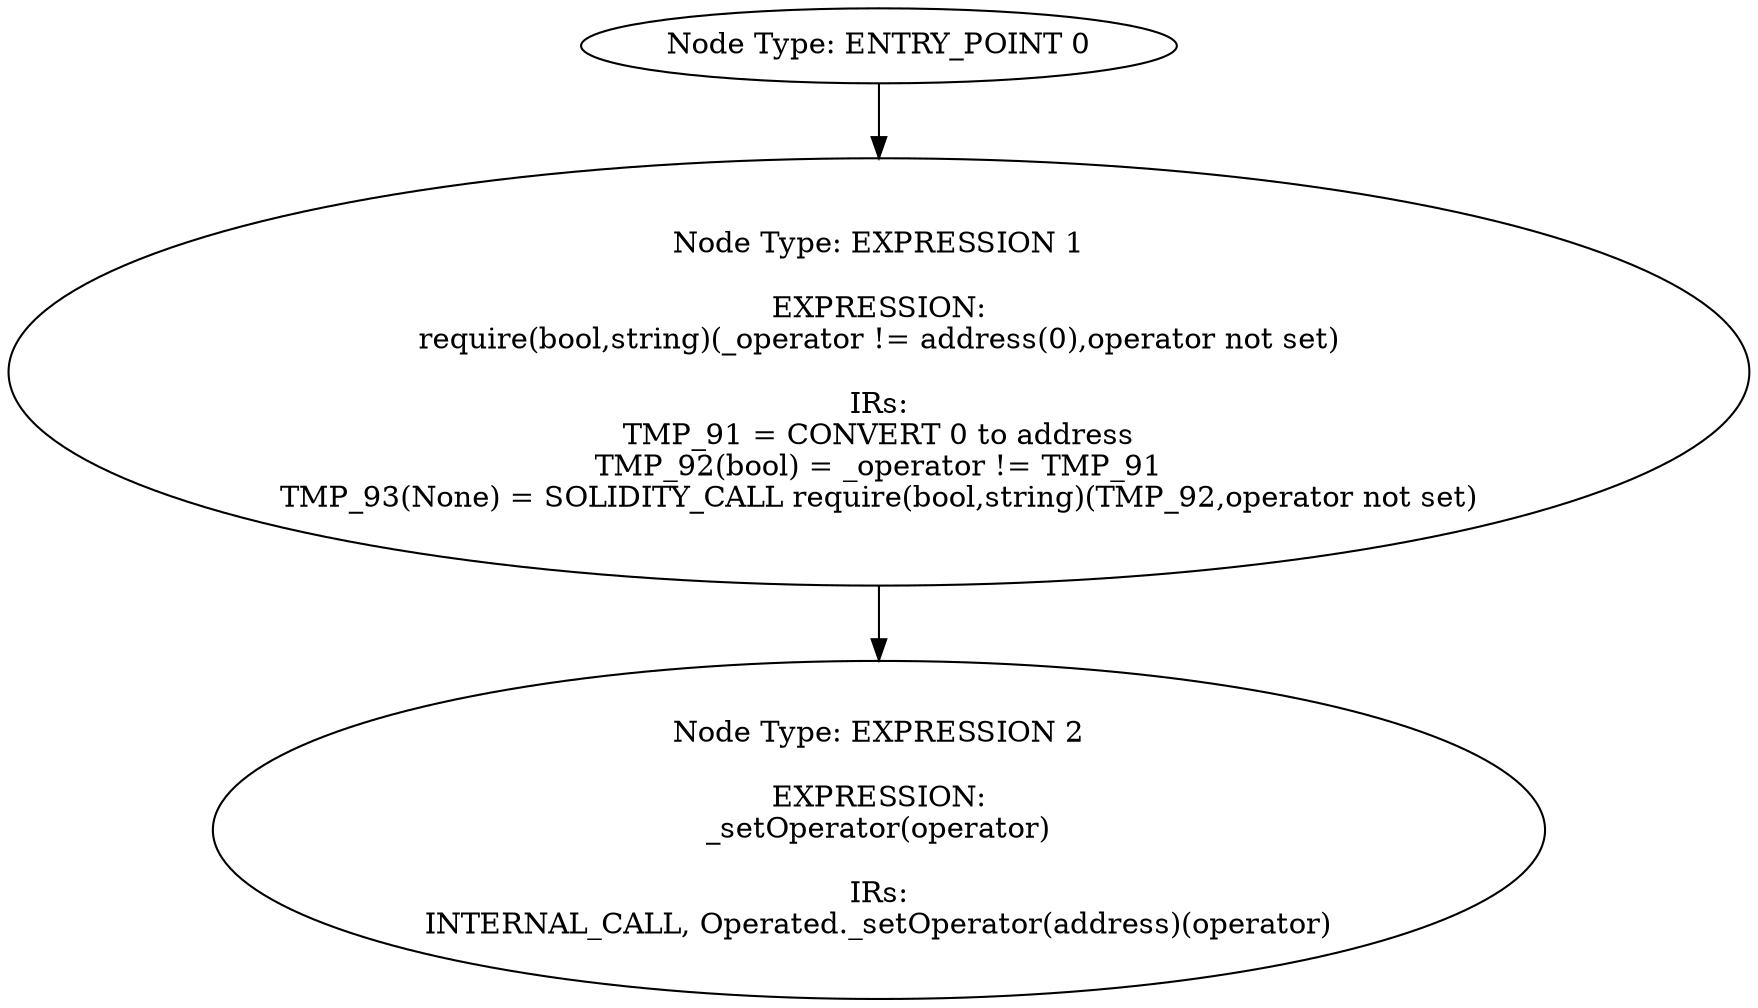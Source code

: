 digraph{
0[label="Node Type: ENTRY_POINT 0
"];
0->1;
1[label="Node Type: EXPRESSION 1

EXPRESSION:
require(bool,string)(_operator != address(0),operator not set)

IRs:
TMP_91 = CONVERT 0 to address
TMP_92(bool) = _operator != TMP_91
TMP_93(None) = SOLIDITY_CALL require(bool,string)(TMP_92,operator not set)"];
1->2;
2[label="Node Type: EXPRESSION 2

EXPRESSION:
_setOperator(operator)

IRs:
INTERNAL_CALL, Operated._setOperator(address)(operator)"];
}
